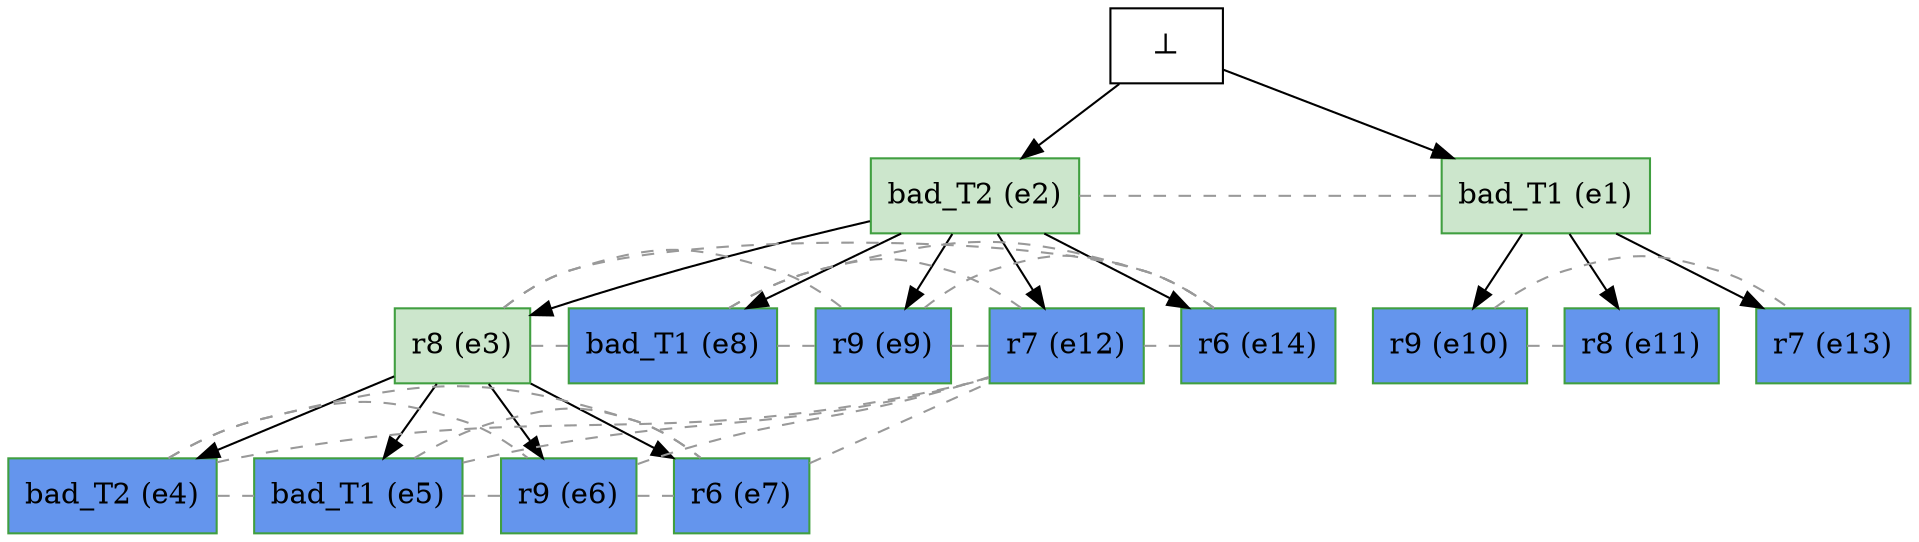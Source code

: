 digraph test {
  e2 -> e3;
  e3 -> e4;
  e3 -> e5;
  e3 -> e6;
  e3 -> e7;
  e2 -> e8;
  e2 -> e9;
  e1 -> e10;
  e1 -> e11;
  e2 -> e12;
  e1 -> e13;
  e2 -> e14;
  e0 -> e1;
  e0 -> e2;

//conflicts
  e1 -> e2 [arrowhead=none color=gray60 style=dashed constraint=false];
  e3 -> e8 [arrowhead=none color=gray60 style=dashed constraint=false];
  e3 -> e9 [arrowhead=none color=gray60 style=dashed constraint=false];
  e3 -> e14 [arrowhead=none color=gray60 style=dashed constraint=false];
  e4 -> e5 [arrowhead=none color=gray60 style=dashed constraint=false];
  e4 -> e6 [arrowhead=none color=gray60 style=dashed constraint=false];
  e4 -> e7 [arrowhead=none color=gray60 style=dashed constraint=false];
  e4 -> e12 [arrowhead=none color=gray60 style=dashed constraint=false];
  e5 -> e6 [arrowhead=none color=gray60 style=dashed constraint=false];
  e5 -> e7 [arrowhead=none color=gray60 style=dashed constraint=false];
  e5 -> e12 [arrowhead=none color=gray60 style=dashed constraint=false];
  e6 -> e7 [arrowhead=none color=gray60 style=dashed constraint=false];
  e6 -> e12 [arrowhead=none color=gray60 style=dashed constraint=false];
  e7 -> e12 [arrowhead=none color=gray60 style=dashed constraint=false];
  e8 -> e9 [arrowhead=none color=gray60 style=dashed constraint=false];
  e8 -> e12 [arrowhead=none color=gray60 style=dashed constraint=false];
  e8 -> e14 [arrowhead=none color=gray60 style=dashed constraint=false];
  e9 -> e12 [arrowhead=none color=gray60 style=dashed constraint=false];
  e9 -> e14 [arrowhead=none color=gray60 style=dashed constraint=false];
  e10 -> e11 [arrowhead=none color=gray60 style=dashed constraint=false];
  e10 -> e13 [arrowhead=none color=gray60 style=dashed constraint=false];
  e12 -> e14 [arrowhead=none color=gray60 style=dashed constraint=false];

  e1 [color="#409f40" fillcolor="#cce6cc:#cce6cc" label="bad_T1 (e1)" shape=box style=filled];
  e2 [color="#409f40" fillcolor="#cce6cc:#cce6cc" label="bad_T2 (e2)" shape=box style=filled];
  e3 [color="#409f40" fillcolor="#cce6cc:#cce6cc" label="r8 (e3)" shape=box style=filled];
  e4 [color="#409f40" fillcolor="cornflowerblue:cornflowerblue" label="bad_T2 (e4)" shape=box style=filled];
  e5 [color="#409f40" fillcolor="cornflowerblue:cornflowerblue" label="bad_T1 (e5)" shape=box style=filled];
  e6 [color="#409f40" fillcolor="cornflowerblue:cornflowerblue" label="r9 (e6)" shape=box style=filled];
  e7 [color="#409f40" fillcolor="cornflowerblue:cornflowerblue" label="r6 (e7)" shape=box style=filled];
  e8 [color="#409f40" fillcolor="cornflowerblue:cornflowerblue" label="bad_T1 (e8)" shape=box style=filled];
  e9 [color="#409f40" fillcolor="cornflowerblue:cornflowerblue" label="r9 (e9)" shape=box style=filled];
  e10 [color="#409f40" fillcolor="cornflowerblue:cornflowerblue" label="r9 (e10)" shape=box style=filled];
  e11 [color="#409f40" fillcolor="cornflowerblue:cornflowerblue" label="r8 (e11)" shape=box style=filled];
  e12 [color="#409f40" fillcolor="cornflowerblue:cornflowerblue" label="r7 (e12)" shape=box style=filled];
  e13 [color="#409f40" fillcolor="cornflowerblue:cornflowerblue" label="r7 (e13)" shape=box style=filled];
  e14 [color="#409f40" fillcolor="cornflowerblue:cornflowerblue" label="r6 (e14)" shape=box style=filled];
  e0 [fillcolor="white" label="⊥" shape=box style=filled];
}
